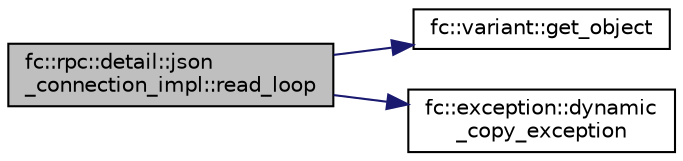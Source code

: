 digraph "fc::rpc::detail::json_connection_impl::read_loop"
{
  edge [fontname="Helvetica",fontsize="10",labelfontname="Helvetica",labelfontsize="10"];
  node [fontname="Helvetica",fontsize="10",shape=record];
  rankdir="LR";
  Node0 [label="fc::rpc::detail::json\l_connection_impl::read_loop",height=0.2,width=0.4,color="black", fillcolor="grey75", style="filled", fontcolor="black"];
  Node0 -> Node1 [color="midnightblue",fontsize="10",style="solid",fontname="Helvetica"];
  Node1 [label="fc::variant::get_object",height=0.2,width=0.4,color="black", fillcolor="white", style="filled",URL="$classfc_1_1variant.html#a17a7054a10963360c6a14d60f6e30128"];
  Node0 -> Node2 [color="midnightblue",fontsize="10",style="solid",fontname="Helvetica"];
  Node2 [label="fc::exception::dynamic\l_copy_exception",height=0.2,width=0.4,color="black", fillcolor="white", style="filled",URL="$classfc_1_1exception.html#a38ac38d910ba13a339ce5855a51c9127"];
}
